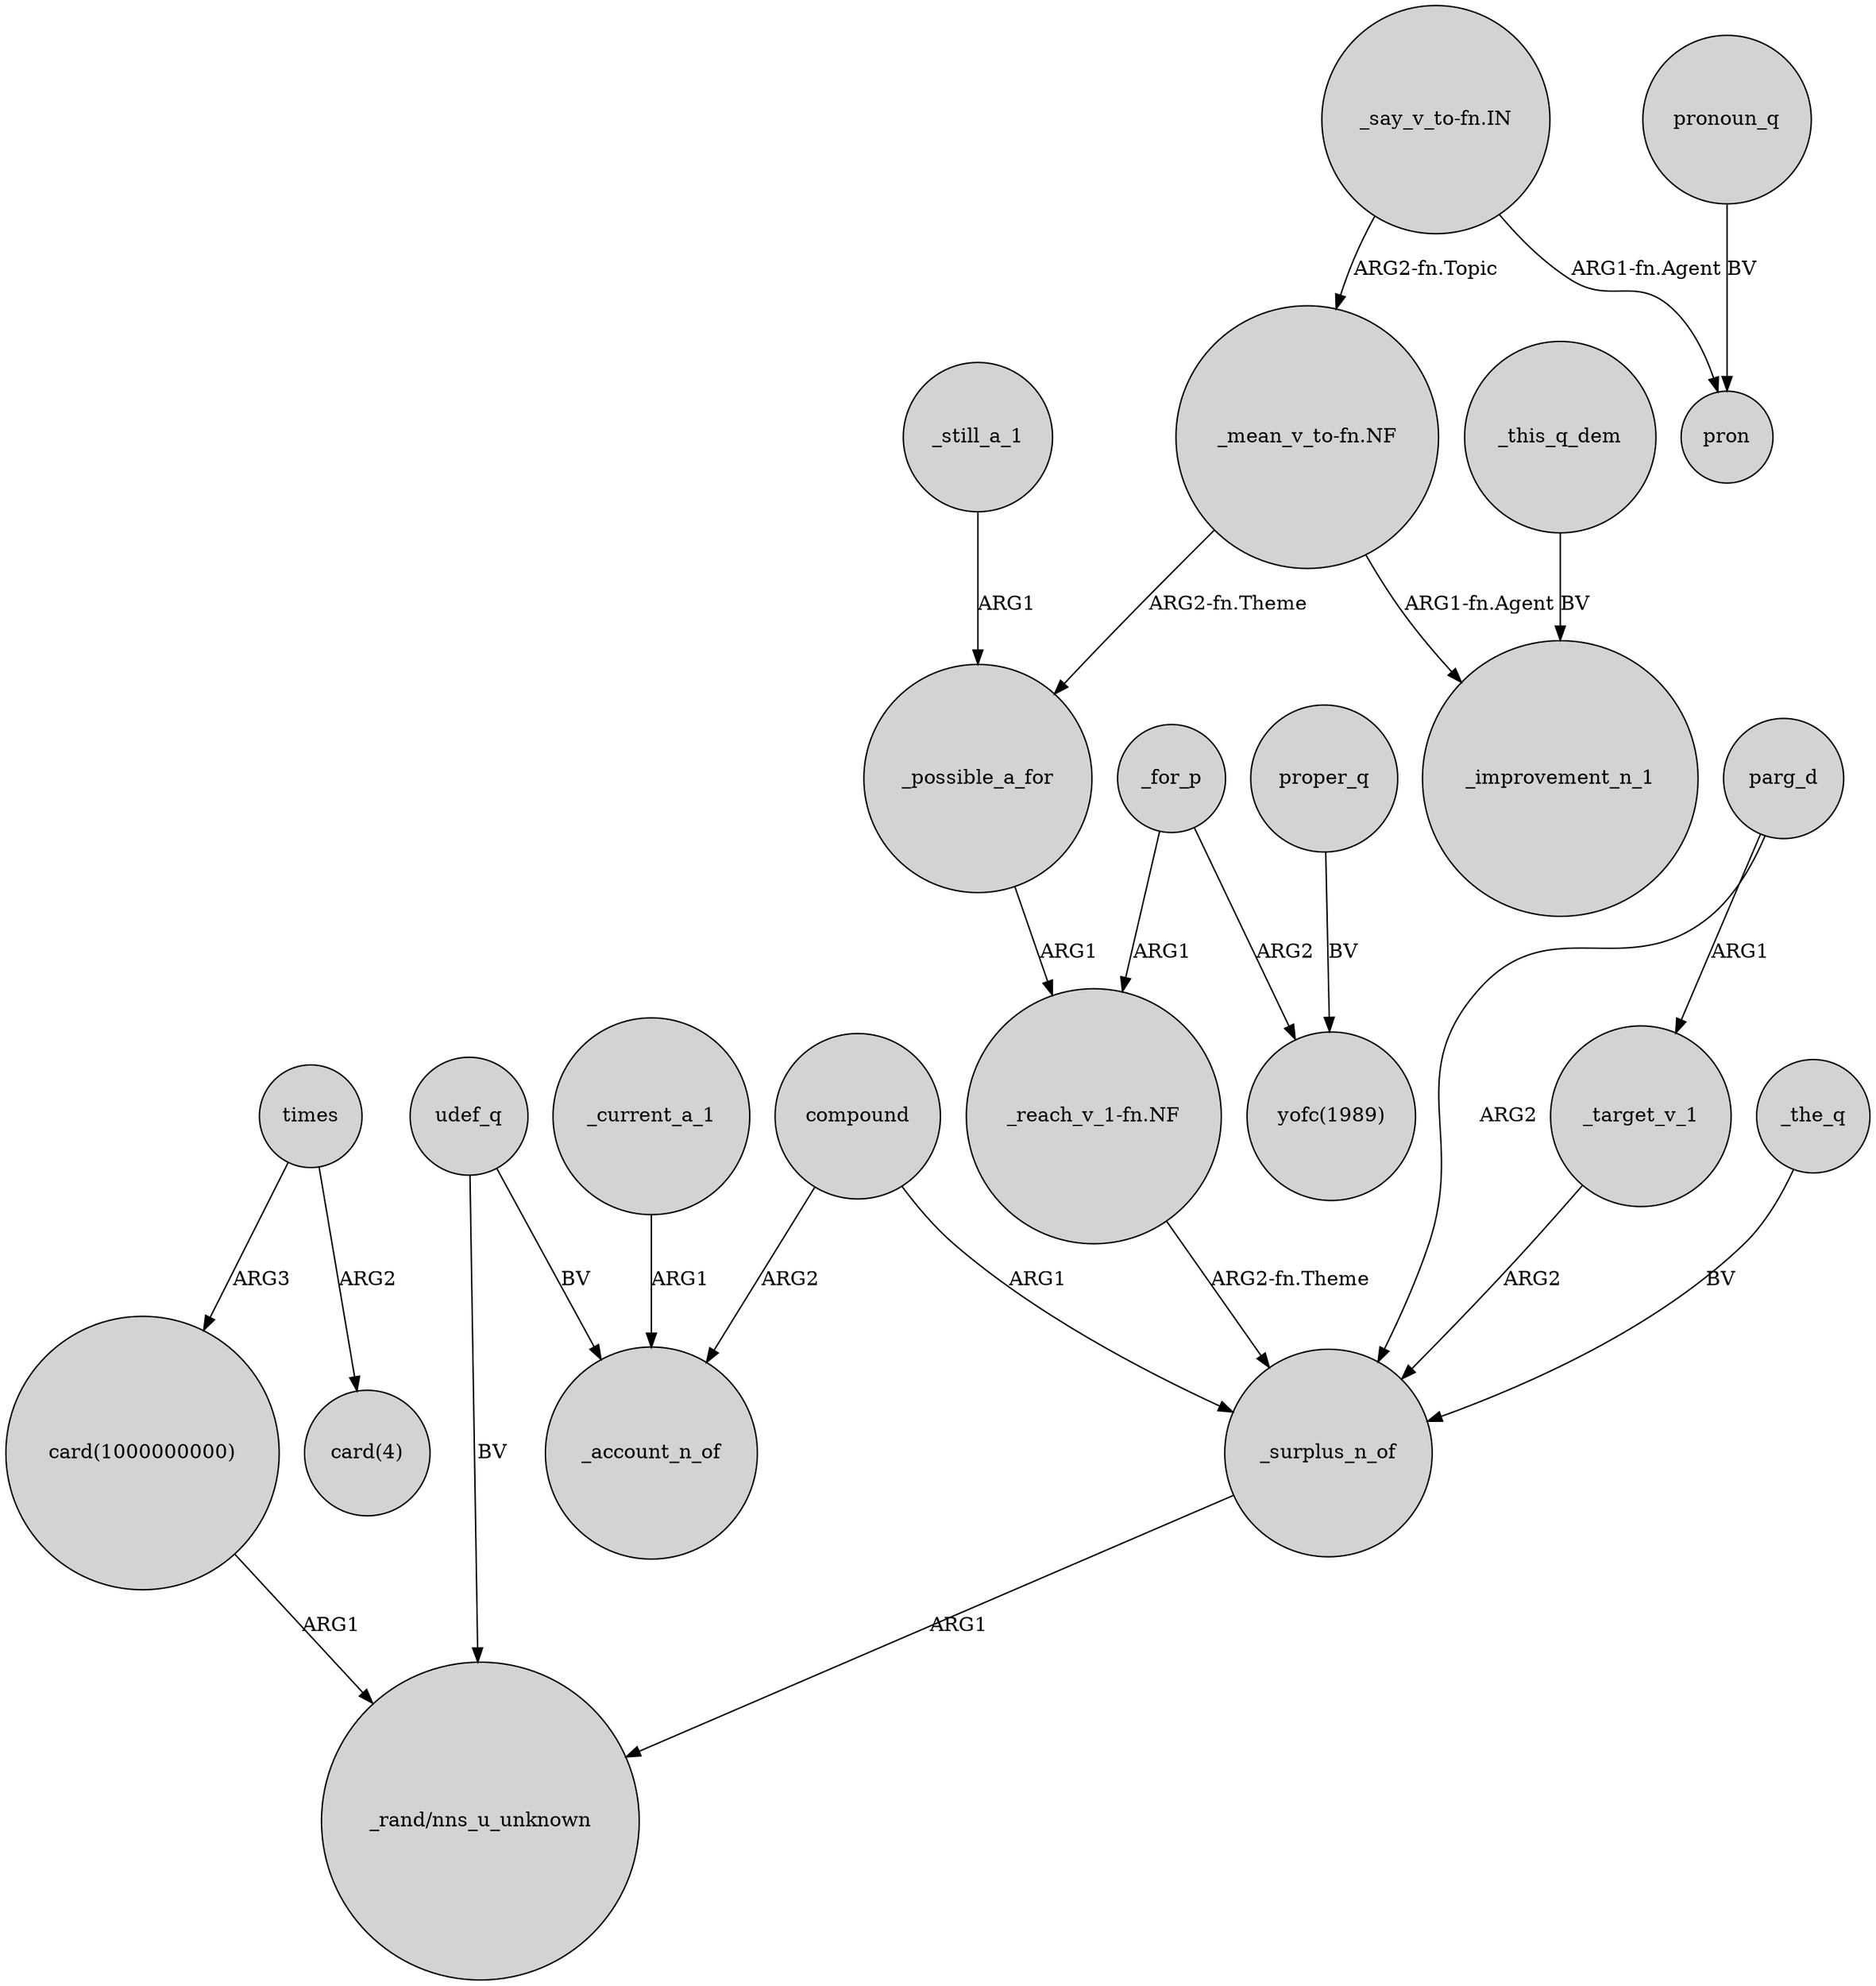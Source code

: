 digraph {
	node [shape=circle style=filled]
	_surplus_n_of -> "_rand/nns_u_unknown" [label=ARG1]
	_the_q -> _surplus_n_of [label=BV]
	"card(1000000000)" -> "_rand/nns_u_unknown" [label=ARG1]
	udef_q -> "_rand/nns_u_unknown" [label=BV]
	_for_p -> "_reach_v_1-fn.NF" [label=ARG1]
	_still_a_1 -> _possible_a_for [label=ARG1]
	times -> "card(1000000000)" [label=ARG3]
	proper_q -> "yofc(1989)" [label=BV]
	pronoun_q -> pron [label=BV]
	times -> "card(4)" [label=ARG2]
	"_mean_v_to-fn.NF" -> _improvement_n_1 [label="ARG1-fn.Agent"]
	compound -> _account_n_of [label=ARG2]
	_possible_a_for -> "_reach_v_1-fn.NF" [label=ARG1]
	udef_q -> _account_n_of [label=BV]
	compound -> _surplus_n_of [label=ARG1]
	"_say_v_to-fn.IN" -> pron [label="ARG1-fn.Agent"]
	_current_a_1 -> _account_n_of [label=ARG1]
	parg_d -> _target_v_1 [label=ARG1]
	_target_v_1 -> _surplus_n_of [label=ARG2]
	"_reach_v_1-fn.NF" -> _surplus_n_of [label="ARG2-fn.Theme"]
	"_say_v_to-fn.IN" -> "_mean_v_to-fn.NF" [label="ARG2-fn.Topic"]
	_this_q_dem -> _improvement_n_1 [label=BV]
	"_mean_v_to-fn.NF" -> _possible_a_for [label="ARG2-fn.Theme"]
	_for_p -> "yofc(1989)" [label=ARG2]
	parg_d -> _surplus_n_of [label=ARG2]
}
